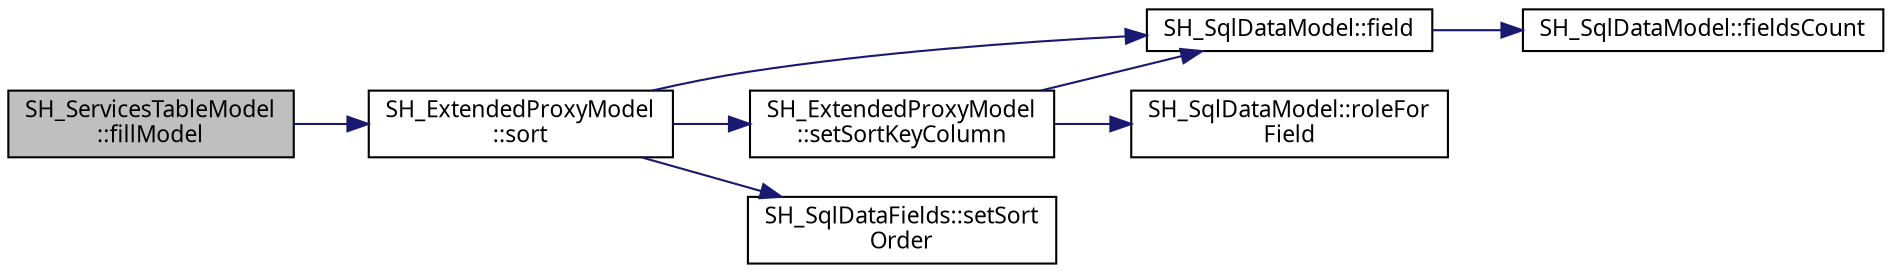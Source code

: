 digraph "SH_ServicesTableModel::fillModel"
{
 // INTERACTIVE_SVG=YES
  bgcolor="transparent";
  edge [fontname="Verdana",fontsize="11",labelfontname="Verdana",labelfontsize="11"];
  node [fontname="Verdana",fontsize="11",shape=record];
  rankdir="LR";
  Node1 [label="SH_ServicesTableModel\l::fillModel",height=0.2,width=0.4,color="black", fillcolor="grey75", style="filled" fontcolor="black"];
  Node1 -> Node2 [color="midnightblue",fontsize="11",style="solid"];
  Node2 [label="SH_ExtendedProxyModel\l::sort",height=0.2,width=0.4,color="black",URL="$classSH__ExtendedProxyModel.html#a5ed9b14df78667efe8b22d19617d6c4b"];
  Node2 -> Node3 [color="midnightblue",fontsize="11",style="solid"];
  Node3 [label="SH_SqlDataModel::field",height=0.2,width=0.4,color="black",URL="$classSH__SqlDataModel.html#a442cdea9007cb61ed9d2fbdd01ddccbf"];
  Node3 -> Node4 [color="midnightblue",fontsize="11",style="solid"];
  Node4 [label="SH_SqlDataModel::fieldsCount",height=0.2,width=0.4,color="black",URL="$classSH__SqlDataModel.html#a0fd7bd5380ce0ba9a2ca84033093432d"];
  Node2 -> Node5 [color="midnightblue",fontsize="11",style="solid"];
  Node5 [label="SH_ExtendedProxyModel\l::setSortKeyColumn",height=0.2,width=0.4,color="black",URL="$classSH__ExtendedProxyModel.html#ad1eb97a28d23e9aba8174bd5ffd7a5e4"];
  Node5 -> Node3 [color="midnightblue",fontsize="11",style="solid"];
  Node5 -> Node6 [color="midnightblue",fontsize="11",style="solid"];
  Node6 [label="SH_SqlDataModel::roleFor\lField",height=0.2,width=0.4,color="black",URL="$classSH__SqlDataModel.html#a0e05155c3c22c6fef7b91ec57d383ae5"];
  Node2 -> Node7 [color="midnightblue",fontsize="11",style="solid"];
  Node7 [label="SH_SqlDataFields::setSort\lOrder",height=0.2,width=0.4,color="black",URL="$classSH__SqlDataFields.html#a6ace4d4f29e74ce3ed81f75a2c278e83"];
}
